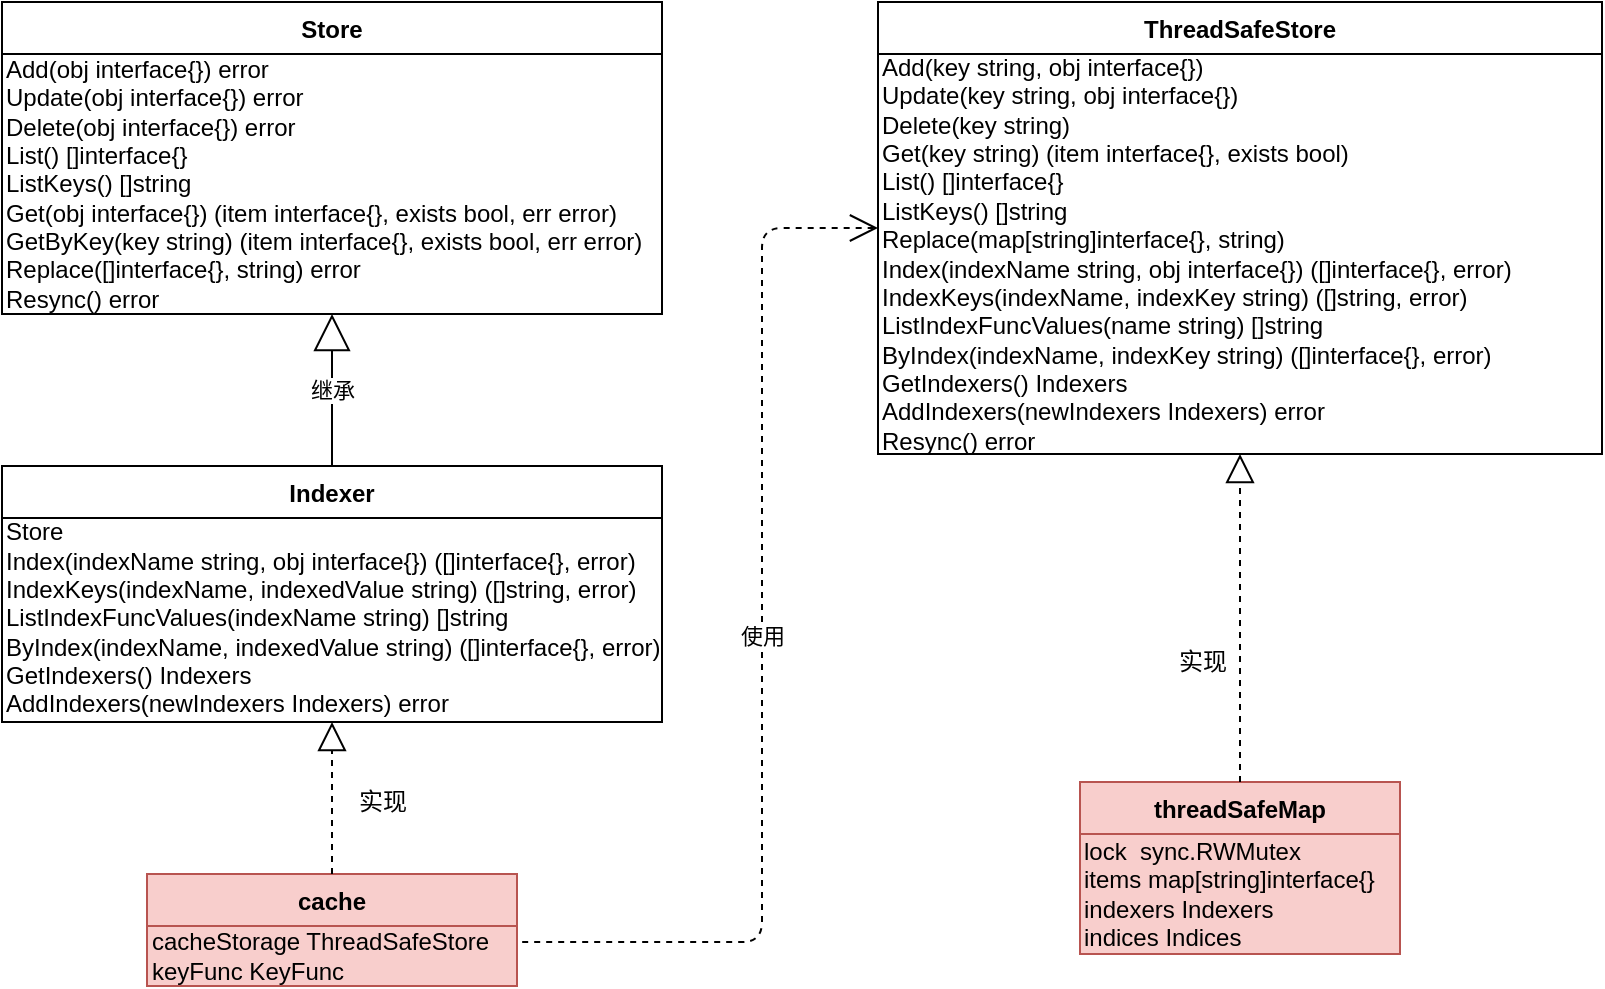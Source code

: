 <mxfile version="14.2.9" type="github">
  <diagram id="C5RBs43oDa-KdzZeNtuy" name="Page-1">
    <mxGraphModel dx="946" dy="556" grid="1" gridSize="10" guides="1" tooltips="1" connect="1" arrows="1" fold="1" page="1" pageScale="1" pageWidth="827" pageHeight="1169" math="0" shadow="0">
      <root>
        <mxCell id="WIyWlLk6GJQsqaUBKTNV-0" />
        <mxCell id="WIyWlLk6GJQsqaUBKTNV-1" parent="WIyWlLk6GJQsqaUBKTNV-0" />
        <mxCell id="zkfFHV4jXpPFQw0GAbJ--0" value="Store" style="swimlane;fontStyle=1;align=center;verticalAlign=top;childLayout=stackLayout;horizontal=1;startSize=26;horizontalStack=0;resizeParent=1;resizeLast=0;collapsible=1;marginBottom=0;rounded=0;shadow=0;strokeWidth=1;" parent="WIyWlLk6GJQsqaUBKTNV-1" vertex="1">
          <mxGeometry x="70" y="80" width="330" height="156" as="geometry">
            <mxRectangle x="230" y="140" width="160" height="26" as="alternateBounds" />
          </mxGeometry>
        </mxCell>
        <mxCell id="C6zjm5MqA5VQxVJbvLqM-11" value="&lt;div&gt;Add(obj interface{}) error&lt;/div&gt;&lt;div&gt;Update(obj interface{}) error&lt;/div&gt;&lt;div&gt;Delete(obj interface{}) error&lt;/div&gt;&lt;div&gt;List() []interface{}&lt;/div&gt;&lt;div&gt;ListKeys() []string&lt;/div&gt;&lt;div&gt;Get(obj interface{}) (item interface{}, exists bool, err error)&lt;/div&gt;&lt;div&gt;GetByKey(key string) (item interface{}, exists bool, err error)&lt;/div&gt;&lt;div&gt;Replace([]interface{}, string) error&lt;/div&gt;&lt;div&gt;Resync() error&lt;/div&gt;" style="text;html=1;align=left;verticalAlign=middle;resizable=0;points=[];autosize=1;" vertex="1" parent="zkfFHV4jXpPFQw0GAbJ--0">
          <mxGeometry y="26" width="330" height="130" as="geometry" />
        </mxCell>
        <mxCell id="zkfFHV4jXpPFQw0GAbJ--17" value="ThreadSafeStore" style="swimlane;fontStyle=1;align=center;verticalAlign=top;childLayout=stackLayout;horizontal=1;startSize=26;horizontalStack=0;resizeParent=1;resizeLast=0;collapsible=1;marginBottom=0;rounded=0;shadow=0;strokeWidth=1;" parent="WIyWlLk6GJQsqaUBKTNV-1" vertex="1">
          <mxGeometry x="508" y="80" width="362" height="226" as="geometry">
            <mxRectangle x="550" y="140" width="160" height="26" as="alternateBounds" />
          </mxGeometry>
        </mxCell>
        <mxCell id="C6zjm5MqA5VQxVJbvLqM-14" value="&lt;div&gt;Add(key string, obj interface{})&lt;/div&gt;&lt;div&gt;Update(key string, obj interface{})&lt;/div&gt;&lt;div&gt;Delete(key string)&lt;/div&gt;&lt;div&gt;Get(key string) (item interface{}, exists bool)&lt;/div&gt;&lt;div&gt;List() []interface{}&lt;/div&gt;&lt;div&gt;ListKeys() []string&lt;/div&gt;&lt;div&gt;Replace(map[string]interface{}, string)&lt;/div&gt;&lt;div&gt;Index(indexName string, obj interface{}) ([]interface{}, error)&lt;/div&gt;&lt;div&gt;IndexKeys(indexName, indexKey string) ([]string, error)&lt;/div&gt;&lt;div&gt;ListIndexFuncValues(name string) []string&lt;/div&gt;&lt;div&gt;ByIndex(indexName, indexKey string) ([]interface{}, error)&lt;/div&gt;&lt;div&gt;GetIndexers() Indexers&lt;/div&gt;&lt;div&gt;AddIndexers(newIndexers Indexers) error&lt;/div&gt;&lt;div&gt;Resync() error&lt;/div&gt;" style="text;html=1;align=left;verticalAlign=middle;resizable=0;points=[];autosize=1;" vertex="1" parent="zkfFHV4jXpPFQw0GAbJ--17">
          <mxGeometry y="26" width="362" height="200" as="geometry" />
        </mxCell>
        <mxCell id="C6zjm5MqA5VQxVJbvLqM-0" value="Indexer" style="swimlane;fontStyle=1;align=center;verticalAlign=top;childLayout=stackLayout;horizontal=1;startSize=26;horizontalStack=0;resizeParent=1;resizeLast=0;collapsible=1;marginBottom=0;rounded=0;shadow=0;strokeWidth=1;" vertex="1" parent="WIyWlLk6GJQsqaUBKTNV-1">
          <mxGeometry x="70" y="312" width="330" height="128" as="geometry">
            <mxRectangle x="230" y="140" width="160" height="26" as="alternateBounds" />
          </mxGeometry>
        </mxCell>
        <mxCell id="C6zjm5MqA5VQxVJbvLqM-12" value="&lt;div&gt;Store&lt;/div&gt;&lt;div&gt;Index(indexName string, obj interface{}) ([]interface{}, error)&lt;/div&gt;&lt;div&gt;IndexKeys(indexName, indexedValue string) ([]string, error)&lt;/div&gt;&lt;div&gt;ListIndexFuncValues(indexName string) []string&lt;/div&gt;&lt;div&gt;ByIndex(indexName, indexedValue string) ([]interface{}, error)&lt;/div&gt;&lt;div&gt;GetIndexers() Indexers&lt;/div&gt;&lt;div&gt;AddIndexers(newIndexers Indexers) error&lt;/div&gt;" style="text;html=1;align=left;verticalAlign=middle;resizable=0;points=[];autosize=1;" vertex="1" parent="C6zjm5MqA5VQxVJbvLqM-0">
          <mxGeometry y="26" width="330" height="100" as="geometry" />
        </mxCell>
        <mxCell id="C6zjm5MqA5VQxVJbvLqM-1" value="cache" style="swimlane;fontStyle=1;align=center;verticalAlign=top;childLayout=stackLayout;horizontal=1;startSize=26;horizontalStack=0;resizeParent=1;resizeLast=0;collapsible=1;marginBottom=0;rounded=0;shadow=0;strokeWidth=1;glass=0;fillColor=#f8cecc;strokeColor=#b85450;" vertex="1" parent="WIyWlLk6GJQsqaUBKTNV-1">
          <mxGeometry x="142.5" y="516" width="185" height="56" as="geometry">
            <mxRectangle x="230" y="140" width="160" height="26" as="alternateBounds" />
          </mxGeometry>
        </mxCell>
        <mxCell id="C6zjm5MqA5VQxVJbvLqM-13" value="&lt;div&gt;cacheStorage ThreadSafeStore&lt;/div&gt;&lt;div&gt;keyFunc KeyFunc&lt;/div&gt;" style="text;html=1;align=left;verticalAlign=middle;resizable=0;points=[];autosize=1;fillColor=#f8cecc;strokeColor=#b85450;" vertex="1" parent="C6zjm5MqA5VQxVJbvLqM-1">
          <mxGeometry y="26" width="185" height="30" as="geometry" />
        </mxCell>
        <mxCell id="C6zjm5MqA5VQxVJbvLqM-2" value="threadSafeMap" style="swimlane;fontStyle=1;align=center;verticalAlign=top;childLayout=stackLayout;horizontal=1;startSize=26;horizontalStack=0;resizeParent=1;resizeLast=0;collapsible=1;marginBottom=0;rounded=0;shadow=0;strokeWidth=1;fillColor=#f8cecc;strokeColor=#b85450;" vertex="1" parent="WIyWlLk6GJQsqaUBKTNV-1">
          <mxGeometry x="609" y="470" width="160" height="86" as="geometry">
            <mxRectangle x="230" y="140" width="160" height="26" as="alternateBounds" />
          </mxGeometry>
        </mxCell>
        <mxCell id="C6zjm5MqA5VQxVJbvLqM-16" value="&lt;div&gt;lock&amp;nbsp; sync.RWMutex&lt;/div&gt;&lt;div&gt;items map[string]interface{}&lt;/div&gt;&lt;div&gt;indexers Indexers&lt;/div&gt;&lt;div&gt;indices Indices&lt;/div&gt;" style="text;html=1;align=left;verticalAlign=middle;resizable=0;points=[];autosize=1;fillColor=#f8cecc;strokeColor=#b85450;" vertex="1" parent="C6zjm5MqA5VQxVJbvLqM-2">
          <mxGeometry y="26" width="160" height="60" as="geometry" />
        </mxCell>
        <mxCell id="C6zjm5MqA5VQxVJbvLqM-3" value="继承" style="endArrow=block;endSize=16;endFill=0;html=1;exitX=0.5;exitY=0;exitDx=0;exitDy=0;entryX=0.5;entryY=1;entryDx=0;entryDy=0;" edge="1" parent="WIyWlLk6GJQsqaUBKTNV-1" source="C6zjm5MqA5VQxVJbvLqM-0" target="zkfFHV4jXpPFQw0GAbJ--0">
          <mxGeometry width="160" relative="1" as="geometry">
            <mxPoint x="330" y="420" as="sourcePoint" />
            <mxPoint x="490" y="420" as="targetPoint" />
          </mxGeometry>
        </mxCell>
        <mxCell id="C6zjm5MqA5VQxVJbvLqM-4" value="" style="endArrow=block;dashed=1;endFill=0;endSize=12;html=1;exitX=0.5;exitY=0;exitDx=0;exitDy=0;entryX=0.5;entryY=1;entryDx=0;entryDy=0;" edge="1" parent="WIyWlLk6GJQsqaUBKTNV-1" source="C6zjm5MqA5VQxVJbvLqM-1" target="C6zjm5MqA5VQxVJbvLqM-0">
          <mxGeometry width="160" relative="1" as="geometry">
            <mxPoint x="330" y="420" as="sourcePoint" />
            <mxPoint x="490" y="420" as="targetPoint" />
          </mxGeometry>
        </mxCell>
        <mxCell id="C6zjm5MqA5VQxVJbvLqM-5" value="实现" style="text;html=1;align=center;verticalAlign=middle;resizable=0;points=[];autosize=1;" vertex="1" parent="WIyWlLk6GJQsqaUBKTNV-1">
          <mxGeometry x="240" y="470" width="40" height="20" as="geometry" />
        </mxCell>
        <mxCell id="C6zjm5MqA5VQxVJbvLqM-6" value="使用" style="endArrow=open;endSize=12;dashed=1;html=1;entryX=0;entryY=0.5;entryDx=0;entryDy=0;exitX=1.014;exitY=0.267;exitDx=0;exitDy=0;exitPerimeter=0;" edge="1" parent="WIyWlLk6GJQsqaUBKTNV-1" source="C6zjm5MqA5VQxVJbvLqM-13" target="zkfFHV4jXpPFQw0GAbJ--17">
          <mxGeometry x="0.02" width="160" relative="1" as="geometry">
            <mxPoint x="350" y="550" as="sourcePoint" />
            <mxPoint x="490" y="420" as="targetPoint" />
            <Array as="points">
              <mxPoint x="450" y="550" />
              <mxPoint x="450" y="193" />
            </Array>
            <mxPoint as="offset" />
          </mxGeometry>
        </mxCell>
        <mxCell id="C6zjm5MqA5VQxVJbvLqM-7" value="" style="endArrow=block;dashed=1;endFill=0;endSize=12;html=1;exitX=0.5;exitY=0;exitDx=0;exitDy=0;entryX=0.5;entryY=1;entryDx=0;entryDy=0;" edge="1" parent="WIyWlLk6GJQsqaUBKTNV-1" source="C6zjm5MqA5VQxVJbvLqM-2" target="zkfFHV4jXpPFQw0GAbJ--17">
          <mxGeometry width="160" relative="1" as="geometry">
            <mxPoint x="330" y="420" as="sourcePoint" />
            <mxPoint x="490" y="420" as="targetPoint" />
          </mxGeometry>
        </mxCell>
        <mxCell id="C6zjm5MqA5VQxVJbvLqM-8" value="实现" style="text;html=1;align=center;verticalAlign=middle;resizable=0;points=[];autosize=1;" vertex="1" parent="WIyWlLk6GJQsqaUBKTNV-1">
          <mxGeometry x="650" y="400" width="40" height="20" as="geometry" />
        </mxCell>
        <mxCell id="C6zjm5MqA5VQxVJbvLqM-9" value="&lt;pre style=&quot;background-color: #2b2b2b ; color: #a9b7c6 ; font-family: &amp;#34;jetbrains mono&amp;#34; ; font-size: 9.8pt&quot;&gt;&lt;br&gt;&lt;/pre&gt;" style="text;html=1;align=center;verticalAlign=middle;resizable=0;points=[];autosize=1;" vertex="1" parent="WIyWlLk6GJQsqaUBKTNV-1">
          <mxGeometry x="210" y="325" width="20" height="50" as="geometry" />
        </mxCell>
      </root>
    </mxGraphModel>
  </diagram>
</mxfile>
